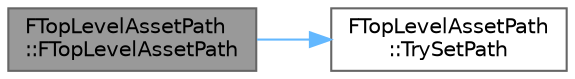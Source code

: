 digraph "FTopLevelAssetPath::FTopLevelAssetPath"
{
 // INTERACTIVE_SVG=YES
 // LATEX_PDF_SIZE
  bgcolor="transparent";
  edge [fontname=Helvetica,fontsize=10,labelfontname=Helvetica,labelfontsize=10];
  node [fontname=Helvetica,fontsize=10,shape=box,height=0.2,width=0.4];
  rankdir="LR";
  Node1 [id="Node000001",label="FTopLevelAssetPath\l::FTopLevelAssetPath",height=0.2,width=0.4,color="gray40", fillcolor="grey60", style="filled", fontcolor="black",tooltip="Construct directly from components."];
  Node1 -> Node2 [id="edge1_Node000001_Node000002",color="steelblue1",style="solid",tooltip=" "];
  Node2 [id="Node000002",label="FTopLevelAssetPath\l::TrySetPath",height=0.2,width=0.4,color="grey40", fillcolor="white", style="filled",URL="$d7/d36/structFTopLevelAssetPath.html#aaefd46b303592c7f02219faca356b2b0",tooltip="Sets asset path of this reference based on components."];
}
